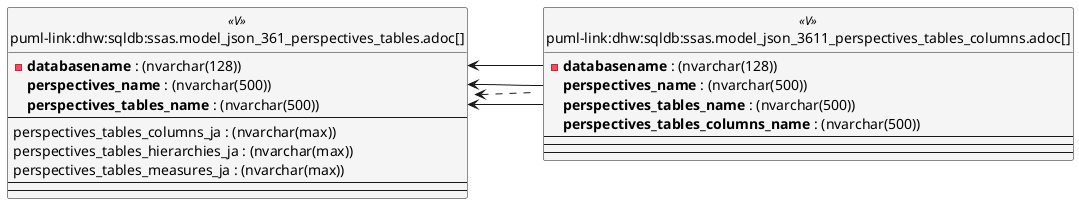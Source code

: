 @startuml
left to right direction
'top to bottom direction
hide circle
'avoide "." issues:
set namespaceSeparator none


skinparam class {
  BackgroundColor White
  BackgroundColor<<FN>> Yellow
  BackgroundColor<<FS>> Yellow
  BackgroundColor<<FT>> LightGray
  BackgroundColor<<IF>> Yellow
  BackgroundColor<<IS>> Yellow
  BackgroundColor<<P>> Aqua
  BackgroundColor<<PC>> Aqua
  BackgroundColor<<SN>> Yellow
  BackgroundColor<<SO>> SlateBlue
  BackgroundColor<<TF>> LightGray
  BackgroundColor<<TR>> Tomato
  BackgroundColor<<U>> White
  BackgroundColor<<V>> WhiteSmoke
  BackgroundColor<<X>> Aqua
  BackgroundColor<<external>> AliceBlue
}


entity "puml-link:dhw:sqldb:ssas.model_json_361_perspectives_tables.adoc[]" as ssas.model_json_361_perspectives_tables << V >> {
  - **databasename** : (nvarchar(128))
  **perspectives_name** : (nvarchar(500))
  **perspectives_tables_name** : (nvarchar(500))
  --
  perspectives_tables_columns_ja : (nvarchar(max))
  perspectives_tables_hierarchies_ja : (nvarchar(max))
  perspectives_tables_measures_ja : (nvarchar(max))
  --
  --
}

entity "puml-link:dhw:sqldb:ssas.model_json_3611_perspectives_tables_columns.adoc[]" as ssas.model_json_3611_perspectives_tables_columns << V >> {
  - **databasename** : (nvarchar(128))
  **perspectives_name** : (nvarchar(500))
  **perspectives_tables_name** : (nvarchar(500))
  **perspectives_tables_columns_name** : (nvarchar(500))
  --
  --
  --
}

ssas.model_json_361_perspectives_tables <.. ssas.model_json_3611_perspectives_tables_columns
"ssas.model_json_361_perspectives_tables::databasename" <-- "ssas.model_json_3611_perspectives_tables_columns::databasename"
"ssas.model_json_361_perspectives_tables::perspectives_name" <-- "ssas.model_json_3611_perspectives_tables_columns::perspectives_name"
"ssas.model_json_361_perspectives_tables::perspectives_tables_name" <-- "ssas.model_json_3611_perspectives_tables_columns::perspectives_tables_name"
@enduml

